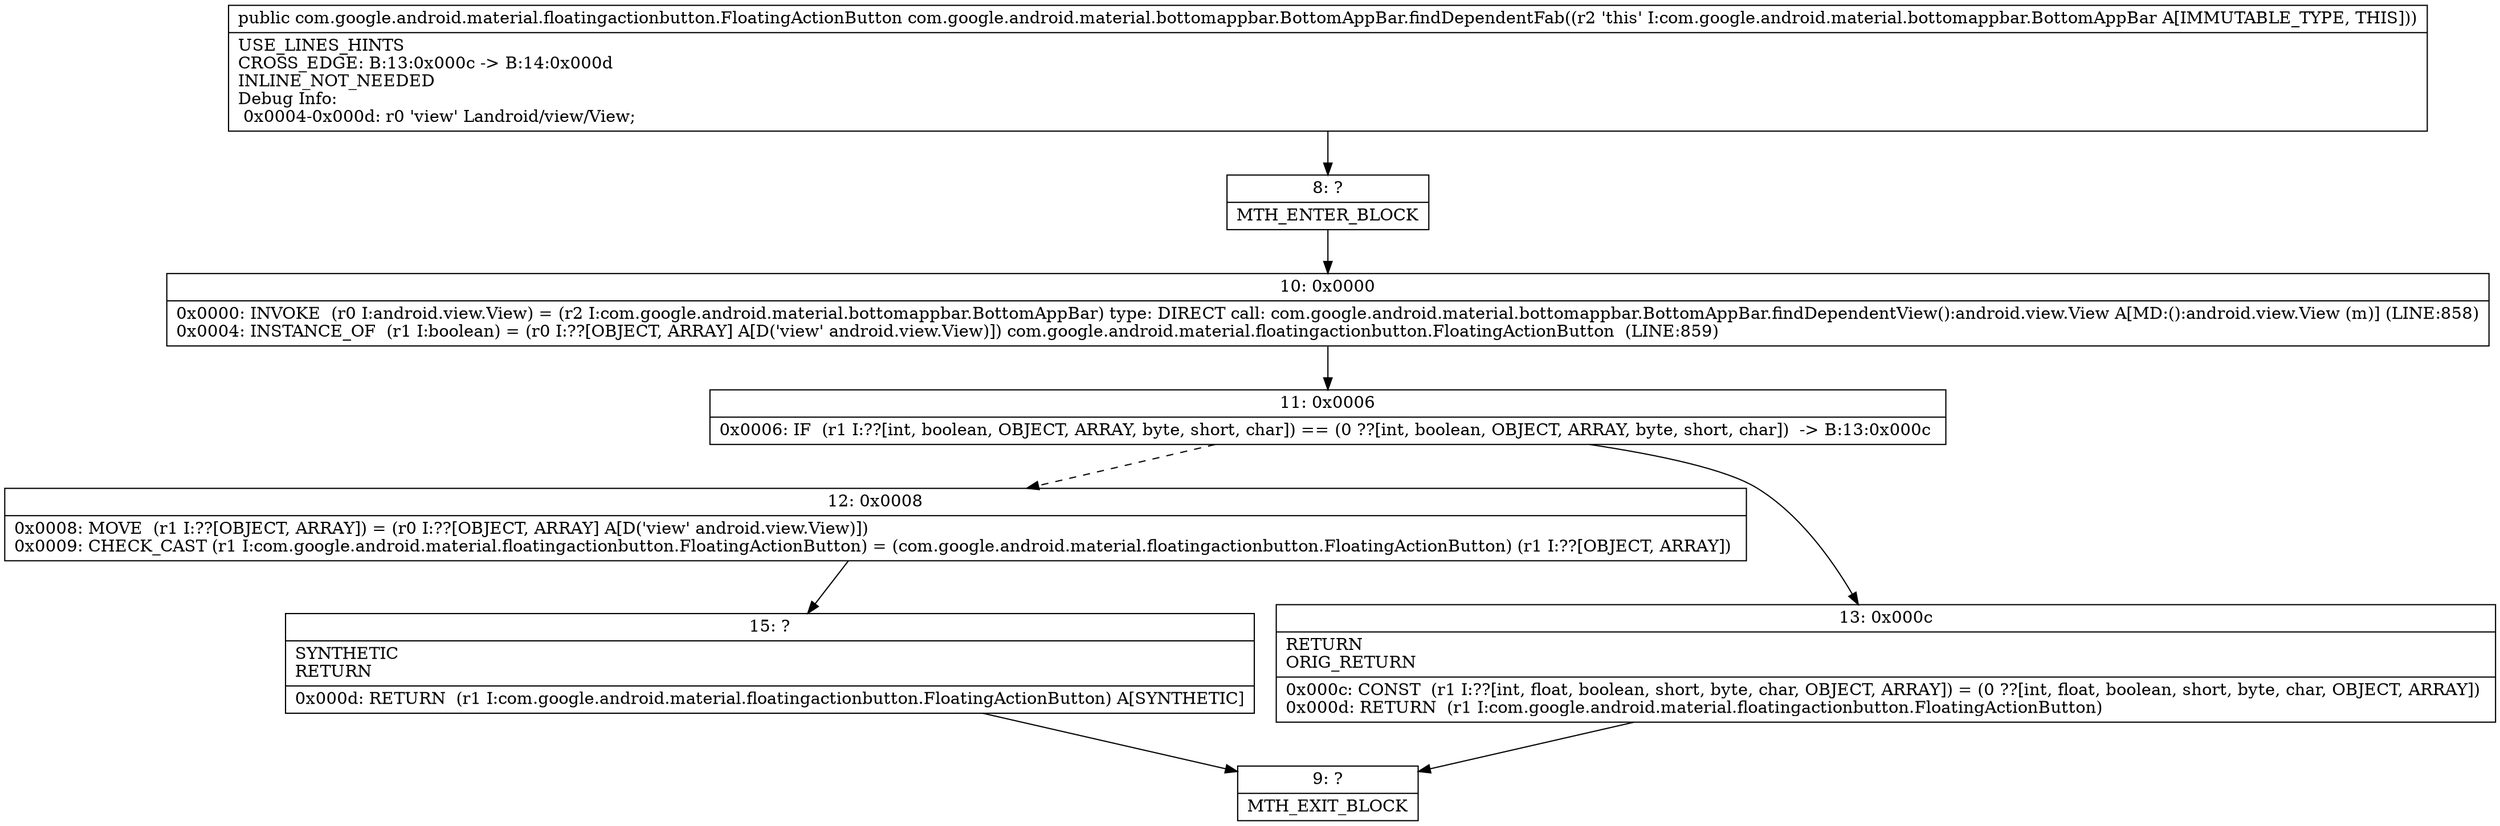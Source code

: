 digraph "CFG forcom.google.android.material.bottomappbar.BottomAppBar.findDependentFab()Lcom\/google\/android\/material\/floatingactionbutton\/FloatingActionButton;" {
Node_8 [shape=record,label="{8\:\ ?|MTH_ENTER_BLOCK\l}"];
Node_10 [shape=record,label="{10\:\ 0x0000|0x0000: INVOKE  (r0 I:android.view.View) = (r2 I:com.google.android.material.bottomappbar.BottomAppBar) type: DIRECT call: com.google.android.material.bottomappbar.BottomAppBar.findDependentView():android.view.View A[MD:():android.view.View (m)] (LINE:858)\l0x0004: INSTANCE_OF  (r1 I:boolean) = (r0 I:??[OBJECT, ARRAY] A[D('view' android.view.View)]) com.google.android.material.floatingactionbutton.FloatingActionButton  (LINE:859)\l}"];
Node_11 [shape=record,label="{11\:\ 0x0006|0x0006: IF  (r1 I:??[int, boolean, OBJECT, ARRAY, byte, short, char]) == (0 ??[int, boolean, OBJECT, ARRAY, byte, short, char])  \-\> B:13:0x000c \l}"];
Node_12 [shape=record,label="{12\:\ 0x0008|0x0008: MOVE  (r1 I:??[OBJECT, ARRAY]) = (r0 I:??[OBJECT, ARRAY] A[D('view' android.view.View)]) \l0x0009: CHECK_CAST (r1 I:com.google.android.material.floatingactionbutton.FloatingActionButton) = (com.google.android.material.floatingactionbutton.FloatingActionButton) (r1 I:??[OBJECT, ARRAY]) \l}"];
Node_15 [shape=record,label="{15\:\ ?|SYNTHETIC\lRETURN\l|0x000d: RETURN  (r1 I:com.google.android.material.floatingactionbutton.FloatingActionButton) A[SYNTHETIC]\l}"];
Node_9 [shape=record,label="{9\:\ ?|MTH_EXIT_BLOCK\l}"];
Node_13 [shape=record,label="{13\:\ 0x000c|RETURN\lORIG_RETURN\l|0x000c: CONST  (r1 I:??[int, float, boolean, short, byte, char, OBJECT, ARRAY]) = (0 ??[int, float, boolean, short, byte, char, OBJECT, ARRAY]) \l0x000d: RETURN  (r1 I:com.google.android.material.floatingactionbutton.FloatingActionButton) \l}"];
MethodNode[shape=record,label="{public com.google.android.material.floatingactionbutton.FloatingActionButton com.google.android.material.bottomappbar.BottomAppBar.findDependentFab((r2 'this' I:com.google.android.material.bottomappbar.BottomAppBar A[IMMUTABLE_TYPE, THIS]))  | USE_LINES_HINTS\lCROSS_EDGE: B:13:0x000c \-\> B:14:0x000d\lINLINE_NOT_NEEDED\lDebug Info:\l  0x0004\-0x000d: r0 'view' Landroid\/view\/View;\l}"];
MethodNode -> Node_8;Node_8 -> Node_10;
Node_10 -> Node_11;
Node_11 -> Node_12[style=dashed];
Node_11 -> Node_13;
Node_12 -> Node_15;
Node_15 -> Node_9;
Node_13 -> Node_9;
}

